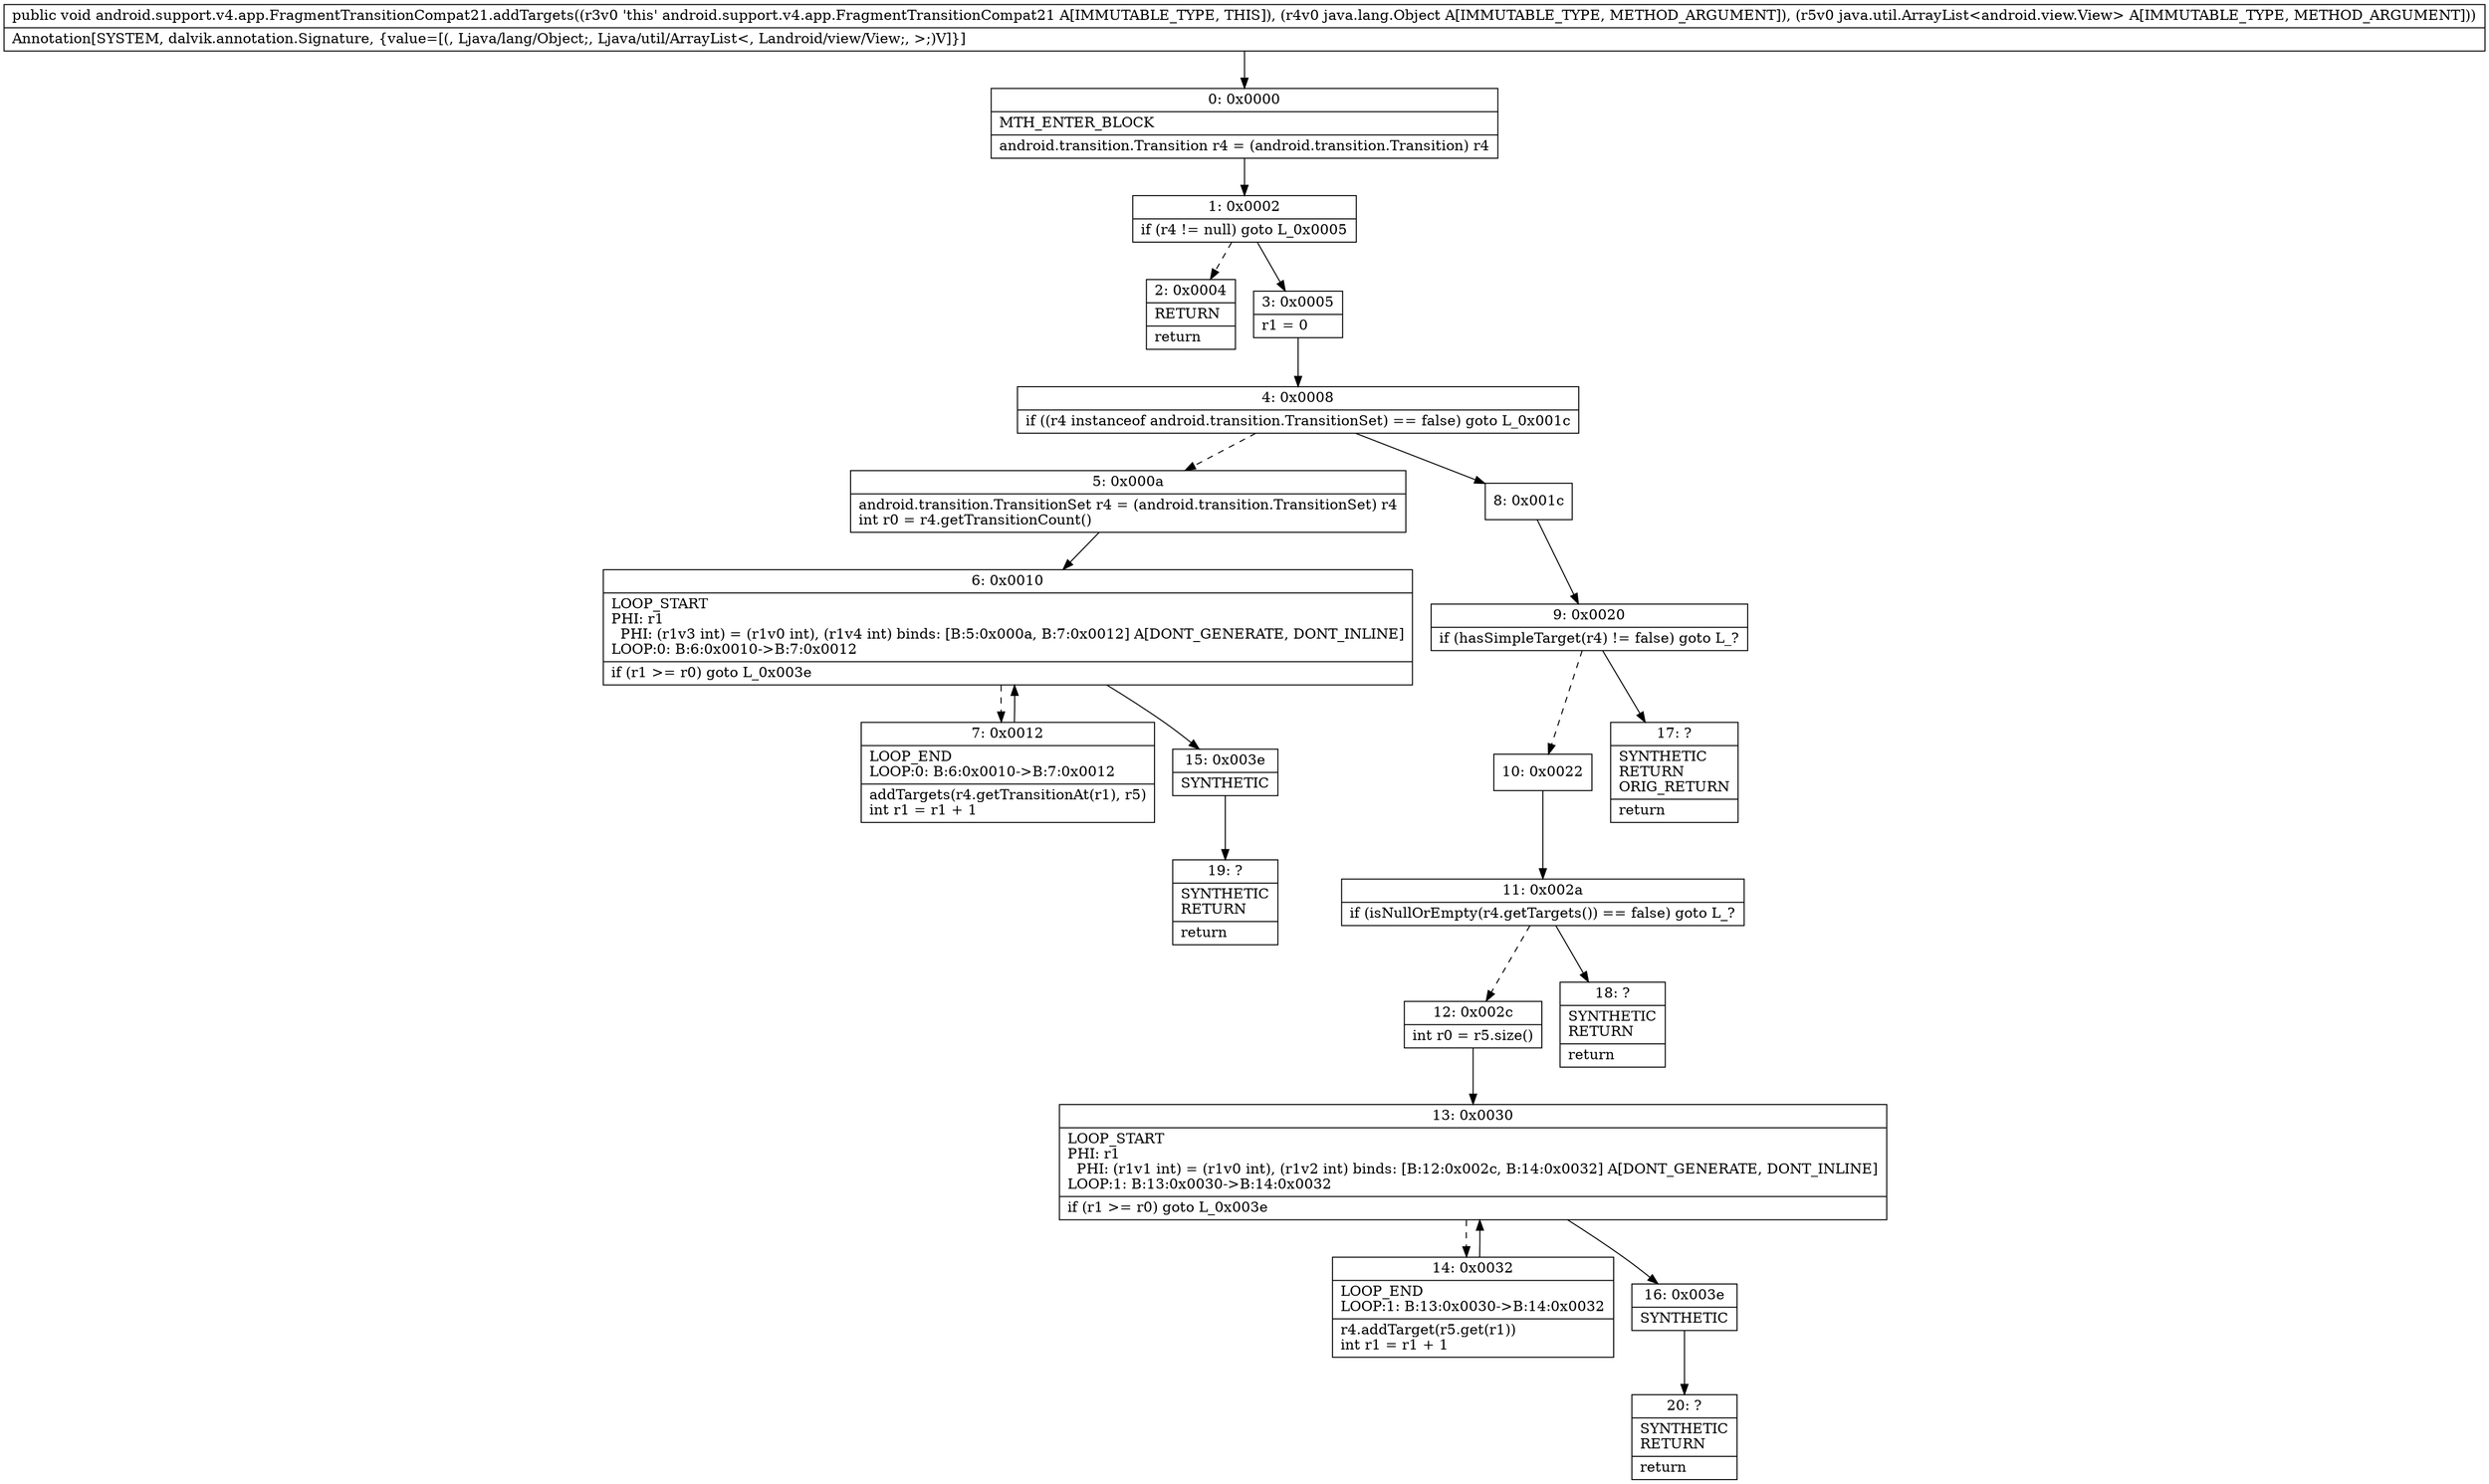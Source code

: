 digraph "CFG forandroid.support.v4.app.FragmentTransitionCompat21.addTargets(Ljava\/lang\/Object;Ljava\/util\/ArrayList;)V" {
Node_0 [shape=record,label="{0\:\ 0x0000|MTH_ENTER_BLOCK\l|android.transition.Transition r4 = (android.transition.Transition) r4\l}"];
Node_1 [shape=record,label="{1\:\ 0x0002|if (r4 != null) goto L_0x0005\l}"];
Node_2 [shape=record,label="{2\:\ 0x0004|RETURN\l|return\l}"];
Node_3 [shape=record,label="{3\:\ 0x0005|r1 = 0\l}"];
Node_4 [shape=record,label="{4\:\ 0x0008|if ((r4 instanceof android.transition.TransitionSet) == false) goto L_0x001c\l}"];
Node_5 [shape=record,label="{5\:\ 0x000a|android.transition.TransitionSet r4 = (android.transition.TransitionSet) r4\lint r0 = r4.getTransitionCount()\l}"];
Node_6 [shape=record,label="{6\:\ 0x0010|LOOP_START\lPHI: r1 \l  PHI: (r1v3 int) = (r1v0 int), (r1v4 int) binds: [B:5:0x000a, B:7:0x0012] A[DONT_GENERATE, DONT_INLINE]\lLOOP:0: B:6:0x0010\-\>B:7:0x0012\l|if (r1 \>= r0) goto L_0x003e\l}"];
Node_7 [shape=record,label="{7\:\ 0x0012|LOOP_END\lLOOP:0: B:6:0x0010\-\>B:7:0x0012\l|addTargets(r4.getTransitionAt(r1), r5)\lint r1 = r1 + 1\l}"];
Node_8 [shape=record,label="{8\:\ 0x001c}"];
Node_9 [shape=record,label="{9\:\ 0x0020|if (hasSimpleTarget(r4) != false) goto L_?\l}"];
Node_10 [shape=record,label="{10\:\ 0x0022}"];
Node_11 [shape=record,label="{11\:\ 0x002a|if (isNullOrEmpty(r4.getTargets()) == false) goto L_?\l}"];
Node_12 [shape=record,label="{12\:\ 0x002c|int r0 = r5.size()\l}"];
Node_13 [shape=record,label="{13\:\ 0x0030|LOOP_START\lPHI: r1 \l  PHI: (r1v1 int) = (r1v0 int), (r1v2 int) binds: [B:12:0x002c, B:14:0x0032] A[DONT_GENERATE, DONT_INLINE]\lLOOP:1: B:13:0x0030\-\>B:14:0x0032\l|if (r1 \>= r0) goto L_0x003e\l}"];
Node_14 [shape=record,label="{14\:\ 0x0032|LOOP_END\lLOOP:1: B:13:0x0030\-\>B:14:0x0032\l|r4.addTarget(r5.get(r1))\lint r1 = r1 + 1\l}"];
Node_15 [shape=record,label="{15\:\ 0x003e|SYNTHETIC\l}"];
Node_16 [shape=record,label="{16\:\ 0x003e|SYNTHETIC\l}"];
Node_17 [shape=record,label="{17\:\ ?|SYNTHETIC\lRETURN\lORIG_RETURN\l|return\l}"];
Node_18 [shape=record,label="{18\:\ ?|SYNTHETIC\lRETURN\l|return\l}"];
Node_19 [shape=record,label="{19\:\ ?|SYNTHETIC\lRETURN\l|return\l}"];
Node_20 [shape=record,label="{20\:\ ?|SYNTHETIC\lRETURN\l|return\l}"];
MethodNode[shape=record,label="{public void android.support.v4.app.FragmentTransitionCompat21.addTargets((r3v0 'this' android.support.v4.app.FragmentTransitionCompat21 A[IMMUTABLE_TYPE, THIS]), (r4v0 java.lang.Object A[IMMUTABLE_TYPE, METHOD_ARGUMENT]), (r5v0 java.util.ArrayList\<android.view.View\> A[IMMUTABLE_TYPE, METHOD_ARGUMENT]))  | Annotation[SYSTEM, dalvik.annotation.Signature, \{value=[(, Ljava\/lang\/Object;, Ljava\/util\/ArrayList\<, Landroid\/view\/View;, \>;)V]\}]\l}"];
MethodNode -> Node_0;
Node_0 -> Node_1;
Node_1 -> Node_2[style=dashed];
Node_1 -> Node_3;
Node_3 -> Node_4;
Node_4 -> Node_5[style=dashed];
Node_4 -> Node_8;
Node_5 -> Node_6;
Node_6 -> Node_7[style=dashed];
Node_6 -> Node_15;
Node_7 -> Node_6;
Node_8 -> Node_9;
Node_9 -> Node_10[style=dashed];
Node_9 -> Node_17;
Node_10 -> Node_11;
Node_11 -> Node_12[style=dashed];
Node_11 -> Node_18;
Node_12 -> Node_13;
Node_13 -> Node_14[style=dashed];
Node_13 -> Node_16;
Node_14 -> Node_13;
Node_15 -> Node_19;
Node_16 -> Node_20;
}

